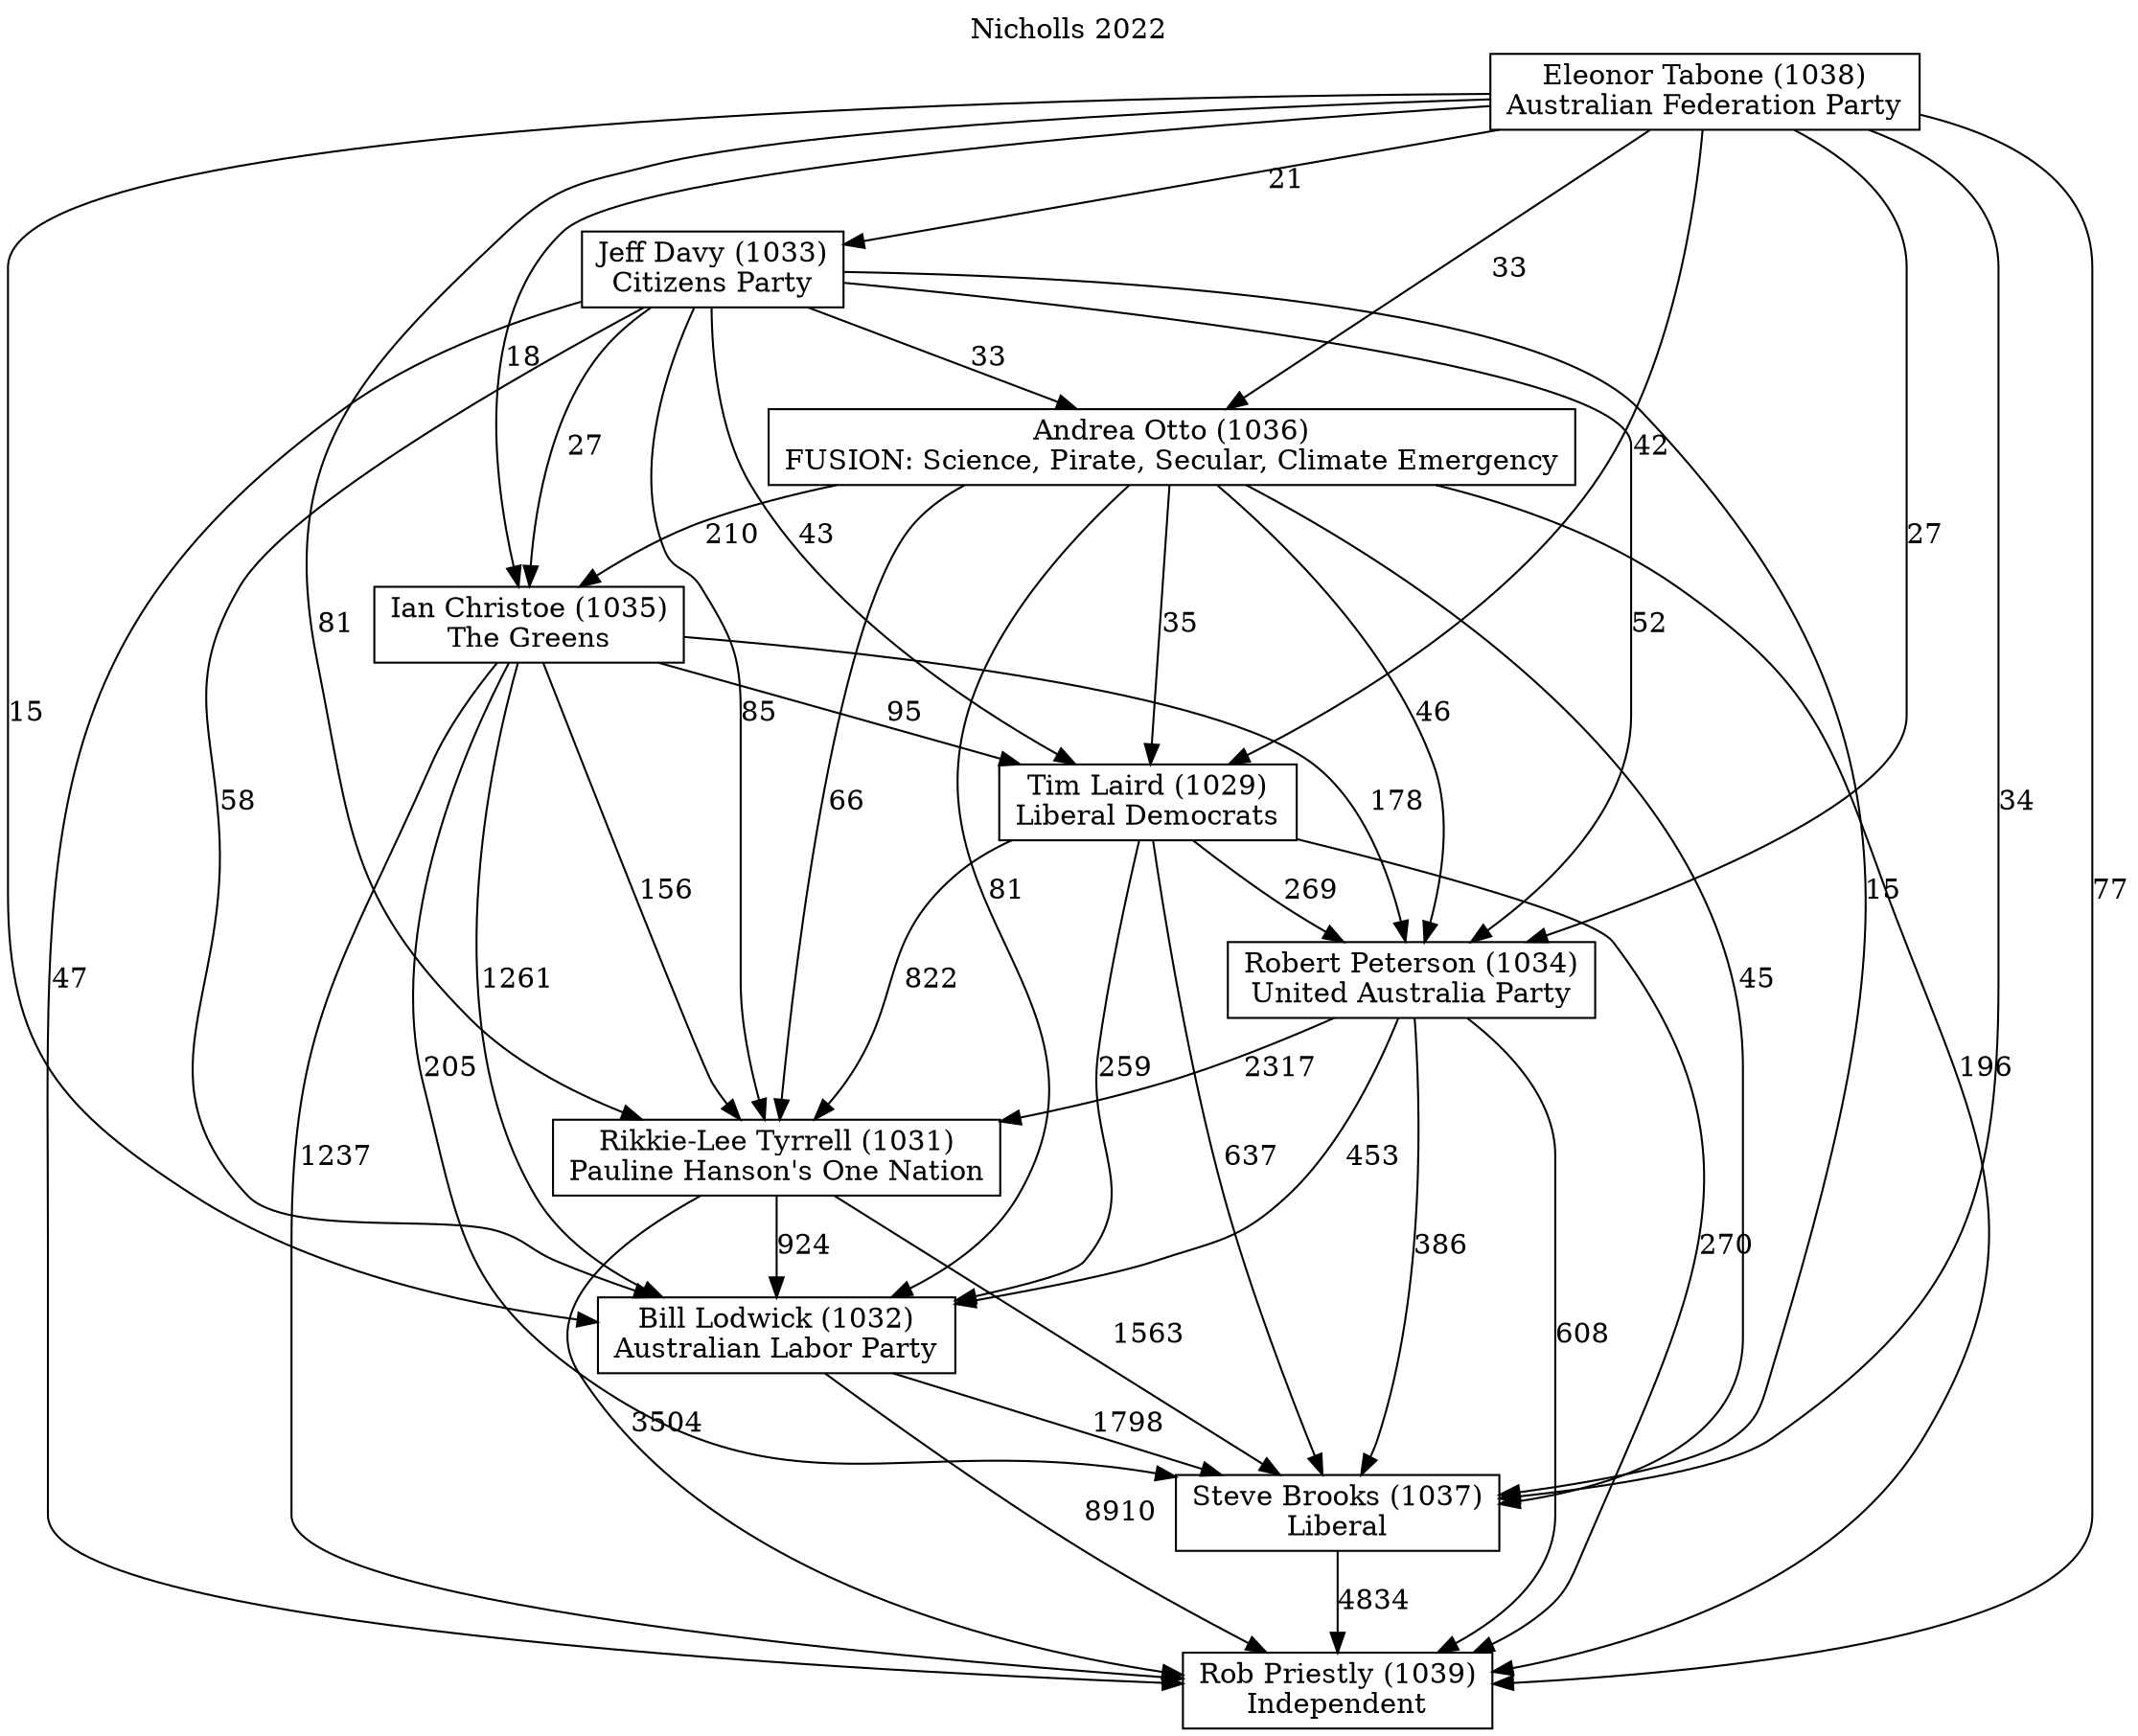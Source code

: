 // House preference flow
digraph "Rob Priestly (1039)_Nicholls_2022" {
	graph [label="Nicholls 2022" labelloc=t mclimit=10]
	node [shape=box]
	"Rob Priestly (1039)" [label="Rob Priestly (1039)
Independent"]
	"Steve Brooks (1037)" [label="Steve Brooks (1037)
Liberal"]
	"Bill Lodwick (1032)" [label="Bill Lodwick (1032)
Australian Labor Party"]
	"Rikkie-Lee Tyrrell (1031)" [label="Rikkie-Lee Tyrrell (1031)
Pauline Hanson's One Nation"]
	"Robert Peterson (1034)" [label="Robert Peterson (1034)
United Australia Party"]
	"Tim Laird (1029)" [label="Tim Laird (1029)
Liberal Democrats"]
	"Ian Christoe (1035)" [label="Ian Christoe (1035)
The Greens"]
	"Andrea Otto (1036)" [label="Andrea Otto (1036)
FUSION: Science, Pirate, Secular, Climate Emergency"]
	"Jeff Davy (1033)" [label="Jeff Davy (1033)
Citizens Party"]
	"Eleonor Tabone (1038)" [label="Eleonor Tabone (1038)
Australian Federation Party"]
	"Steve Brooks (1037)" -> "Rob Priestly (1039)" [label=4834]
	"Bill Lodwick (1032)" -> "Steve Brooks (1037)" [label=1798]
	"Rikkie-Lee Tyrrell (1031)" -> "Bill Lodwick (1032)" [label=924]
	"Robert Peterson (1034)" -> "Rikkie-Lee Tyrrell (1031)" [label=2317]
	"Tim Laird (1029)" -> "Robert Peterson (1034)" [label=269]
	"Ian Christoe (1035)" -> "Tim Laird (1029)" [label=95]
	"Andrea Otto (1036)" -> "Ian Christoe (1035)" [label=210]
	"Jeff Davy (1033)" -> "Andrea Otto (1036)" [label=33]
	"Eleonor Tabone (1038)" -> "Jeff Davy (1033)" [label=21]
	"Bill Lodwick (1032)" -> "Rob Priestly (1039)" [label=8910]
	"Rikkie-Lee Tyrrell (1031)" -> "Rob Priestly (1039)" [label=3504]
	"Robert Peterson (1034)" -> "Rob Priestly (1039)" [label=608]
	"Tim Laird (1029)" -> "Rob Priestly (1039)" [label=270]
	"Ian Christoe (1035)" -> "Rob Priestly (1039)" [label=1237]
	"Andrea Otto (1036)" -> "Rob Priestly (1039)" [label=196]
	"Jeff Davy (1033)" -> "Rob Priestly (1039)" [label=47]
	"Eleonor Tabone (1038)" -> "Rob Priestly (1039)" [label=77]
	"Eleonor Tabone (1038)" -> "Andrea Otto (1036)" [label=33]
	"Jeff Davy (1033)" -> "Ian Christoe (1035)" [label=27]
	"Eleonor Tabone (1038)" -> "Ian Christoe (1035)" [label=18]
	"Andrea Otto (1036)" -> "Tim Laird (1029)" [label=35]
	"Jeff Davy (1033)" -> "Tim Laird (1029)" [label=43]
	"Eleonor Tabone (1038)" -> "Tim Laird (1029)" [label=42]
	"Ian Christoe (1035)" -> "Robert Peterson (1034)" [label=178]
	"Andrea Otto (1036)" -> "Robert Peterson (1034)" [label=46]
	"Jeff Davy (1033)" -> "Robert Peterson (1034)" [label=52]
	"Eleonor Tabone (1038)" -> "Robert Peterson (1034)" [label=27]
	"Tim Laird (1029)" -> "Rikkie-Lee Tyrrell (1031)" [label=822]
	"Ian Christoe (1035)" -> "Rikkie-Lee Tyrrell (1031)" [label=156]
	"Andrea Otto (1036)" -> "Rikkie-Lee Tyrrell (1031)" [label=66]
	"Jeff Davy (1033)" -> "Rikkie-Lee Tyrrell (1031)" [label=85]
	"Eleonor Tabone (1038)" -> "Rikkie-Lee Tyrrell (1031)" [label=81]
	"Robert Peterson (1034)" -> "Bill Lodwick (1032)" [label=453]
	"Tim Laird (1029)" -> "Bill Lodwick (1032)" [label=259]
	"Ian Christoe (1035)" -> "Bill Lodwick (1032)" [label=1261]
	"Andrea Otto (1036)" -> "Bill Lodwick (1032)" [label=81]
	"Jeff Davy (1033)" -> "Bill Lodwick (1032)" [label=58]
	"Eleonor Tabone (1038)" -> "Bill Lodwick (1032)" [label=15]
	"Rikkie-Lee Tyrrell (1031)" -> "Steve Brooks (1037)" [label=1563]
	"Robert Peterson (1034)" -> "Steve Brooks (1037)" [label=386]
	"Tim Laird (1029)" -> "Steve Brooks (1037)" [label=637]
	"Ian Christoe (1035)" -> "Steve Brooks (1037)" [label=205]
	"Andrea Otto (1036)" -> "Steve Brooks (1037)" [label=45]
	"Jeff Davy (1033)" -> "Steve Brooks (1037)" [label=15]
	"Eleonor Tabone (1038)" -> "Steve Brooks (1037)" [label=34]
}
